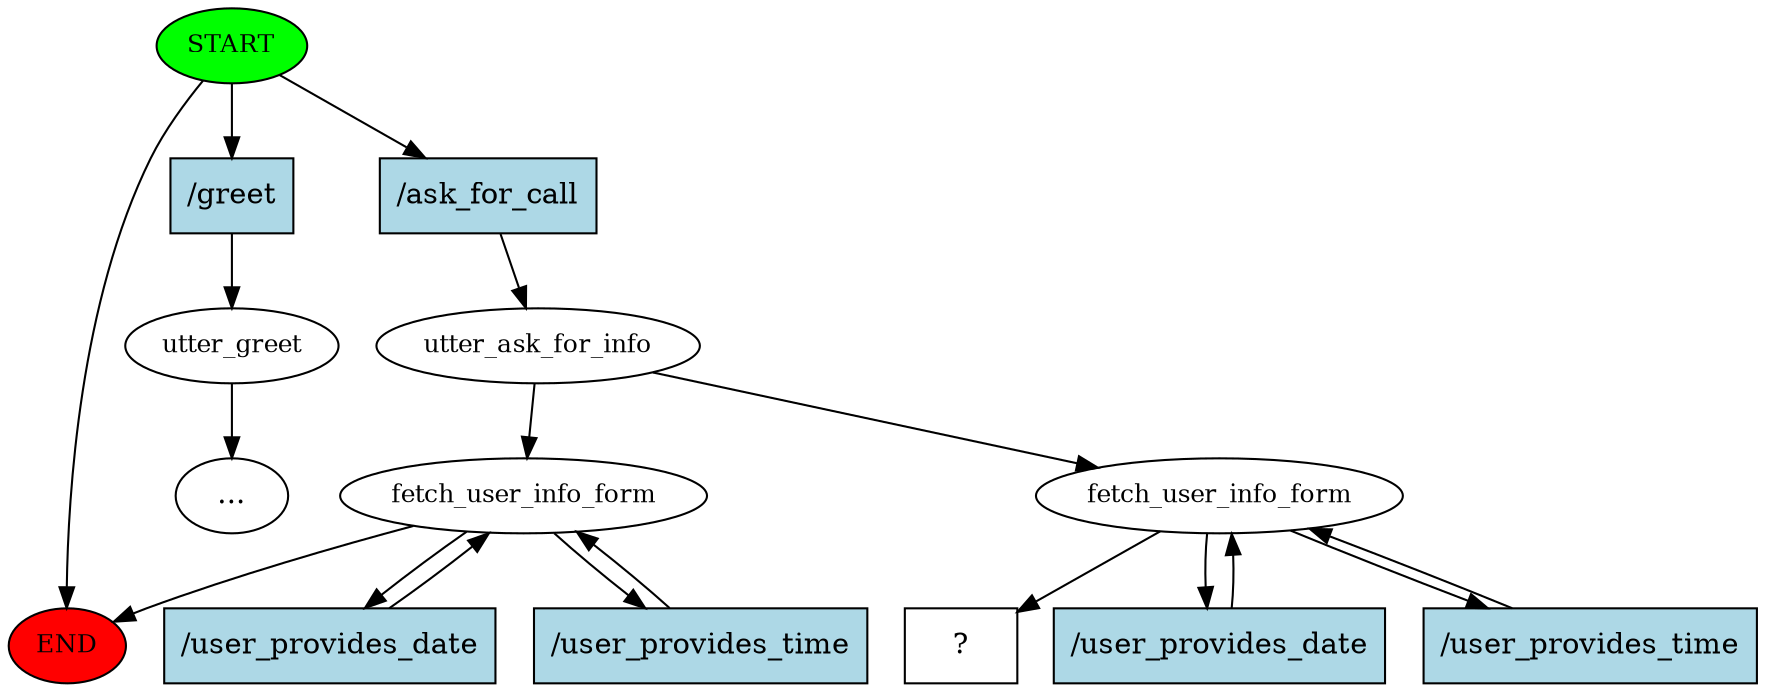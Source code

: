 digraph  {
0 [class="start active", fillcolor=green, fontsize=12, label=START, style=filled];
"-1" [class=end, fillcolor=red, fontsize=12, label=END, style=filled];
1 [class="", fontsize=12, label=utter_greet];
"-3" [class=ellipsis, label="..."];
2 [class=active, fontsize=12, label=utter_ask_for_info];
3 [class="", fontsize=12, label=fetch_user_info_form];
7 [class=active, fontsize=12, label=fetch_user_info_form];
10 [class="intent dashed active", label="  ?  ", shape=rect];
11 [class=intent, fillcolor=lightblue, label="/greet", shape=rect, style=filled];
12 [class="intent active", fillcolor=lightblue, label="/ask_for_call", shape=rect, style=filled];
13 [class=intent, fillcolor=lightblue, label="/user_provides_date", shape=rect, style=filled];
14 [class=intent, fillcolor=lightblue, label="/user_provides_time", shape=rect, style=filled];
15 [class="intent active", fillcolor=lightblue, label="/user_provides_date", shape=rect, style=filled];
16 [class="intent active", fillcolor=lightblue, label="/user_provides_time", shape=rect, style=filled];
0 -> "-1"  [class="", key=NONE, label=""];
0 -> 11  [class="", key=0];
0 -> 12  [class=active, key=0];
1 -> "-3"  [class="", key=NONE, label=""];
2 -> 3  [class="", key=NONE, label=""];
2 -> 7  [class=active, key=NONE, label=""];
3 -> "-1"  [class="", key=NONE, label=""];
3 -> 13  [class="", key=0];
3 -> 14  [class="", key=0];
7 -> 10  [class=active, key=NONE, label=""];
7 -> 15  [class=active, key=0];
7 -> 16  [class=active, key=0];
11 -> 1  [class="", key=0];
12 -> 2  [class=active, key=0];
13 -> 3  [class="", key=0];
14 -> 3  [class="", key=0];
15 -> 7  [class=active, key=0];
16 -> 7  [class=active, key=0];
}
